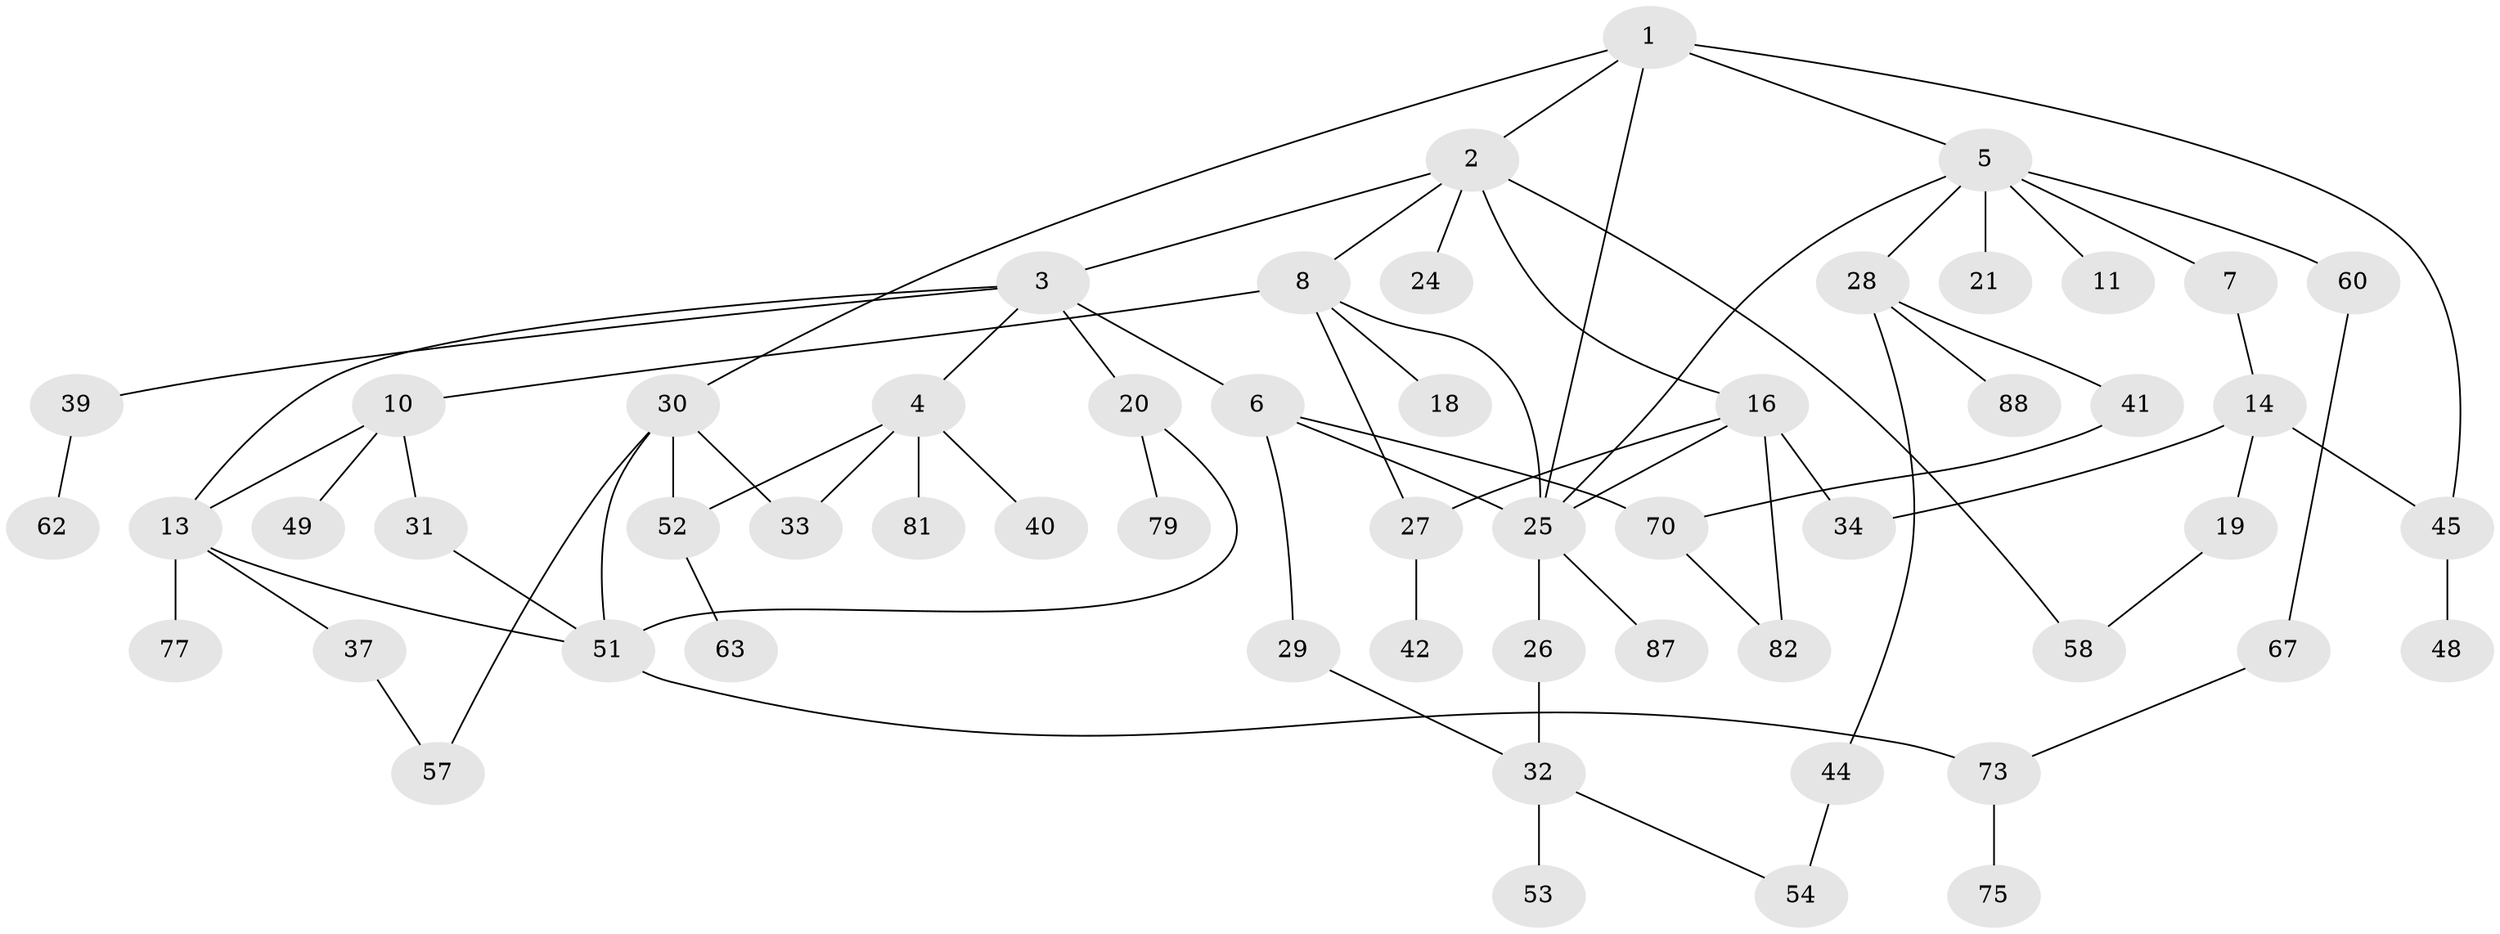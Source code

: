 // original degree distribution, {5: 0.07954545454545454, 6: 0.022727272727272728, 7: 0.022727272727272728, 4: 0.11363636363636363, 2: 0.36363636363636365, 3: 0.09090909090909091, 1: 0.3068181818181818}
// Generated by graph-tools (version 1.1) at 2025/10/02/27/25 16:10:53]
// undirected, 56 vertices, 75 edges
graph export_dot {
graph [start="1"]
  node [color=gray90,style=filled];
  1 [super="+12"];
  2 [super="+15"];
  3 [super="+43"];
  4 [super="+35"];
  5 [super="+9"];
  6 [super="+23"];
  7 [super="+86"];
  8 [super="+69"];
  10 [super="+22"];
  11 [super="+36"];
  13 [super="+66"];
  14 [super="+17"];
  16 [super="+65"];
  18;
  19 [super="+50"];
  20 [super="+74"];
  21;
  24;
  25 [super="+80"];
  26 [super="+38"];
  27 [super="+59"];
  28 [super="+46"];
  29;
  30 [super="+78"];
  31;
  32 [super="+71"];
  33 [super="+47"];
  34 [super="+61"];
  37;
  39 [super="+56"];
  40 [super="+68"];
  41 [super="+72"];
  42;
  44 [super="+55"];
  45 [super="+64"];
  48;
  49;
  51 [super="+83"];
  52 [super="+85"];
  53;
  54;
  57;
  58 [super="+84"];
  60;
  62;
  63;
  67;
  70 [super="+76"];
  73;
  75;
  77;
  79;
  81;
  82;
  87;
  88;
  1 -- 2;
  1 -- 5;
  1 -- 30;
  1 -- 45;
  1 -- 25;
  2 -- 3;
  2 -- 8;
  2 -- 24;
  2 -- 58;
  2 -- 16;
  3 -- 4;
  3 -- 6;
  3 -- 13;
  3 -- 20;
  3 -- 39;
  4 -- 33;
  4 -- 81;
  4 -- 40;
  4 -- 52;
  5 -- 7;
  5 -- 25;
  5 -- 21;
  5 -- 11;
  5 -- 28;
  5 -- 60;
  6 -- 25;
  6 -- 29;
  6 -- 70;
  7 -- 14;
  8 -- 10;
  8 -- 18;
  8 -- 27;
  8 -- 25;
  10 -- 49;
  10 -- 13;
  10 -- 31;
  13 -- 37;
  13 -- 77;
  13 -- 51;
  14 -- 45;
  14 -- 19;
  14 -- 34;
  16 -- 34;
  16 -- 25 [weight=2];
  16 -- 27;
  16 -- 82;
  19 -- 58;
  20 -- 79;
  20 -- 51;
  25 -- 26;
  25 -- 87;
  26 -- 32;
  27 -- 42;
  28 -- 41;
  28 -- 44;
  28 -- 88;
  29 -- 32;
  30 -- 52;
  30 -- 57;
  30 -- 51;
  30 -- 33;
  31 -- 51;
  32 -- 53;
  32 -- 54;
  37 -- 57;
  39 -- 62;
  41 -- 70;
  44 -- 54;
  45 -- 48;
  51 -- 73;
  52 -- 63;
  60 -- 67;
  67 -- 73;
  70 -- 82;
  73 -- 75;
}
